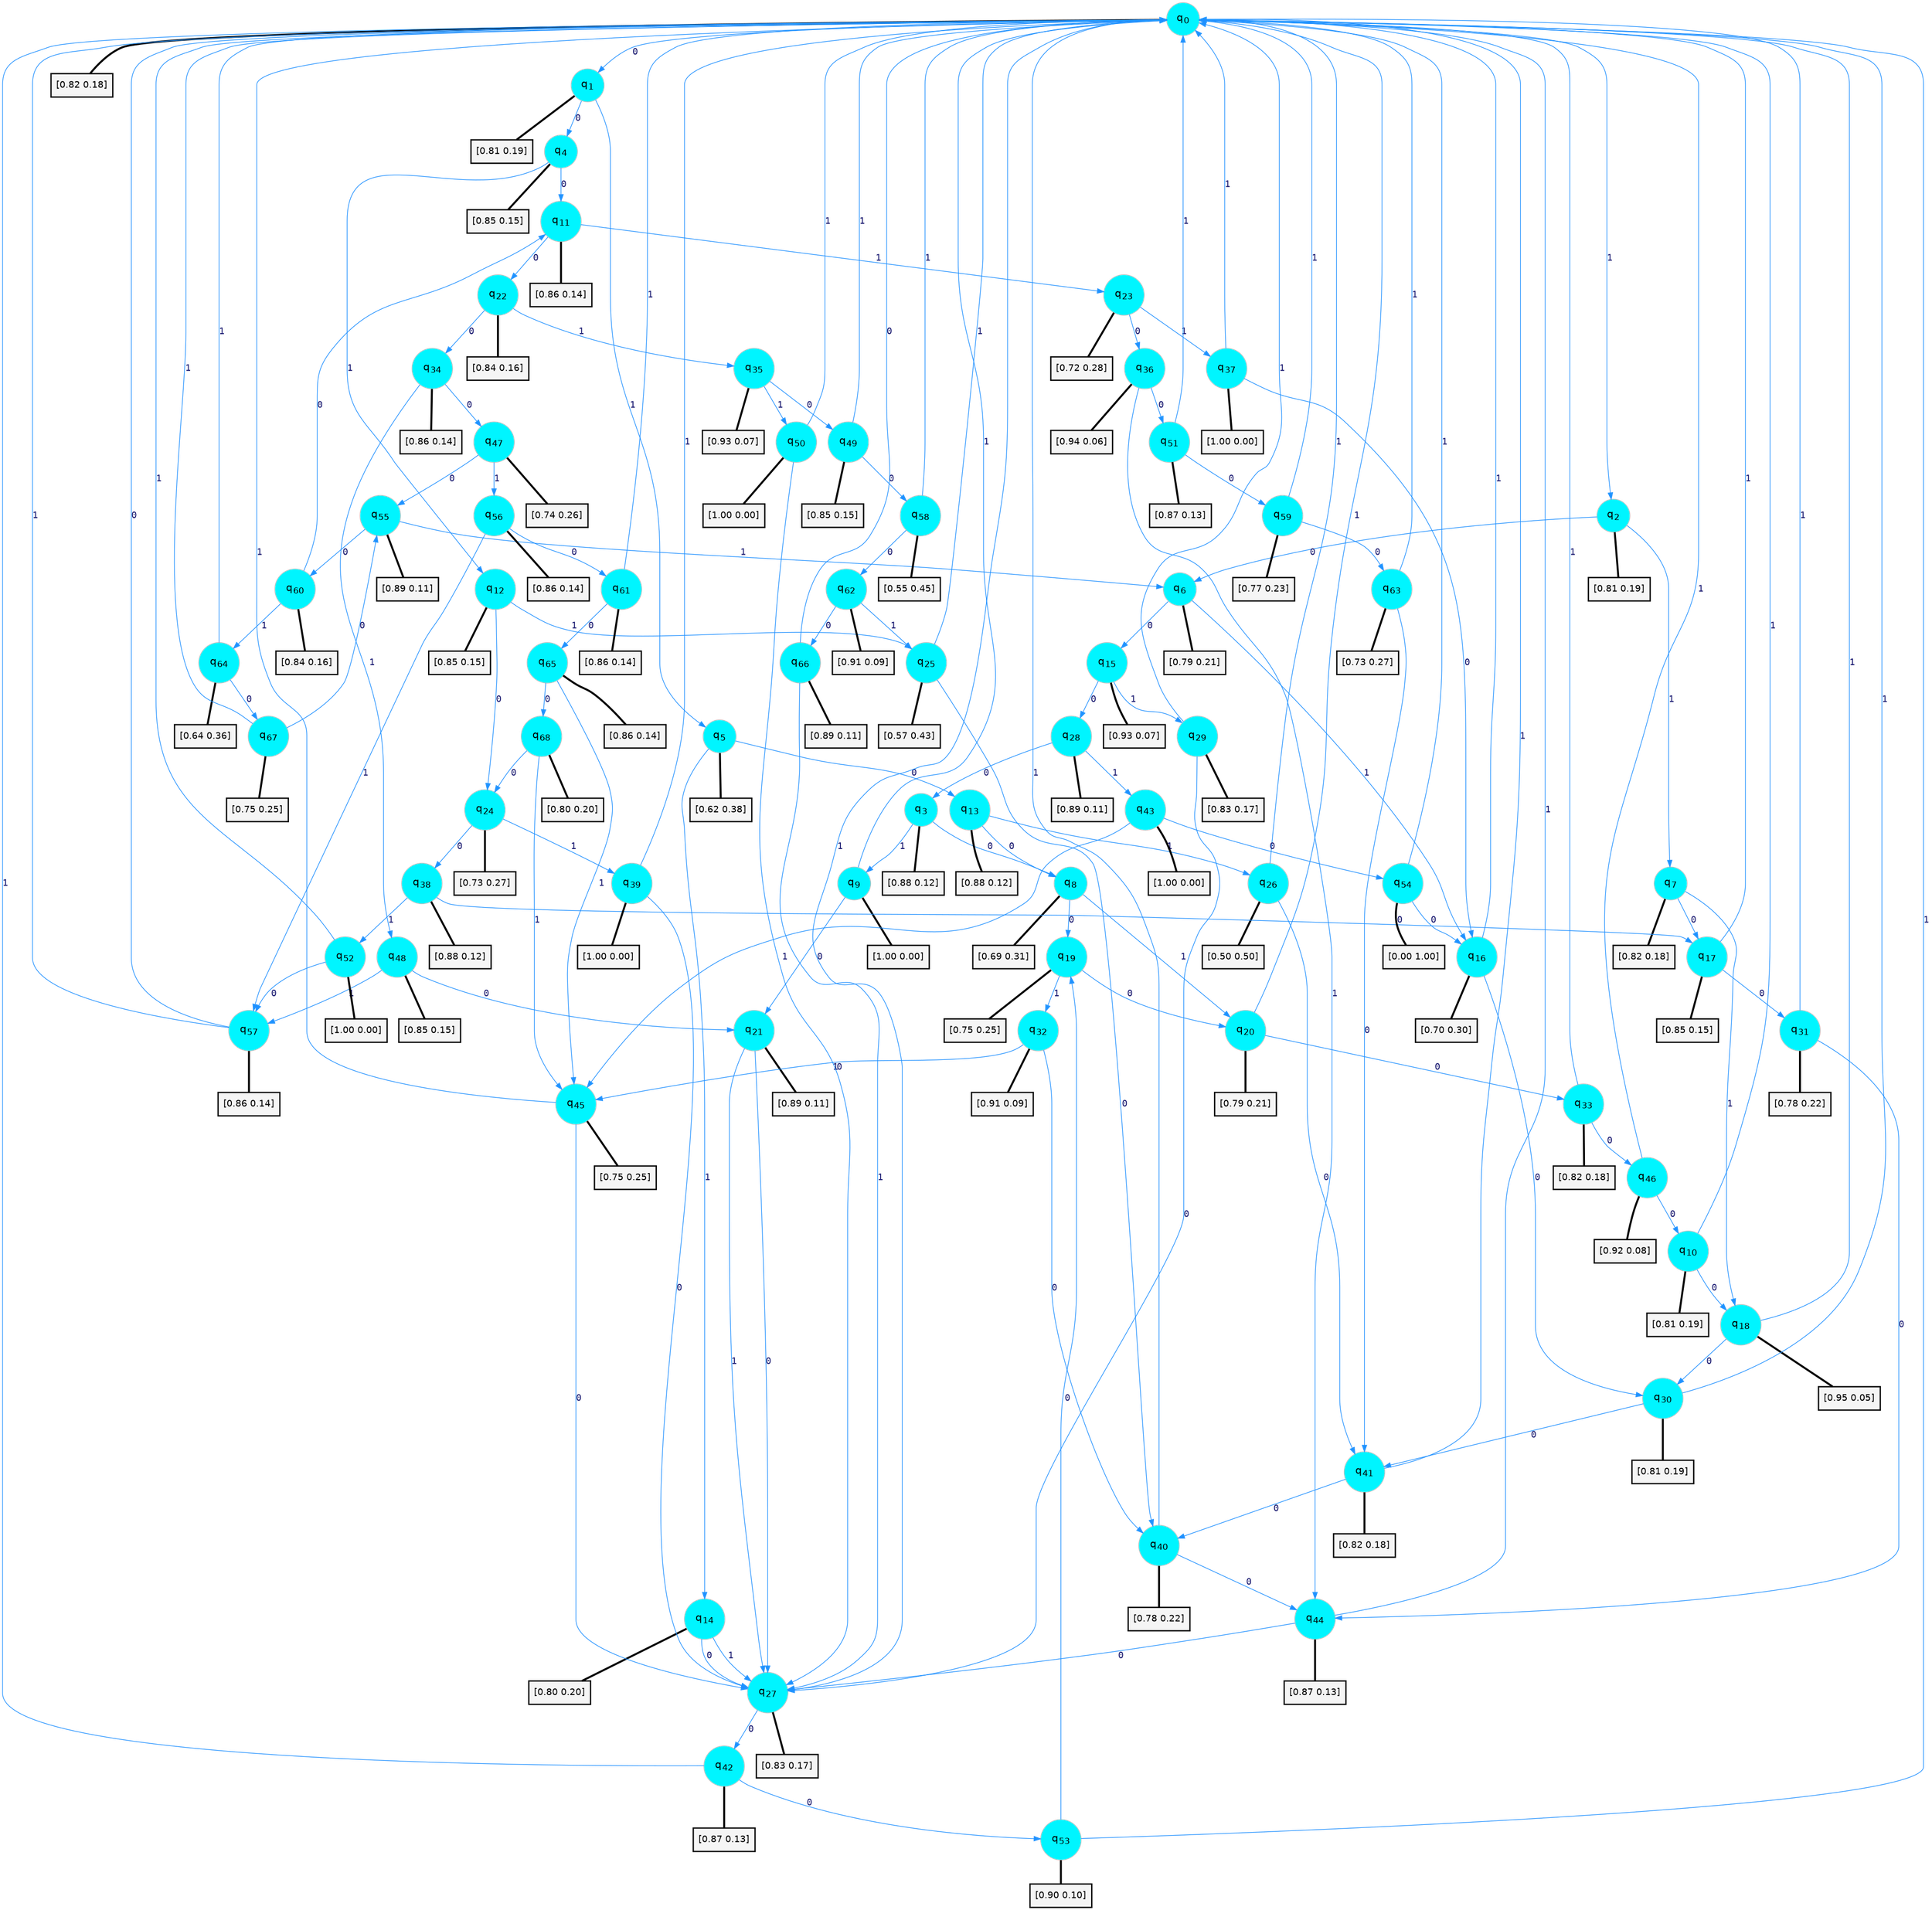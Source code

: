 digraph G {
graph [
bgcolor=transparent, dpi=300, rankdir=TD, size="40,25"];
node [
color=gray, fillcolor=turquoise1, fontcolor=black, fontname=Helvetica, fontsize=16, fontweight=bold, shape=circle, style=filled];
edge [
arrowsize=1, color=dodgerblue1, fontcolor=midnightblue, fontname=courier, fontweight=bold, penwidth=1, style=solid, weight=20];
0[label=<q<SUB>0</SUB>>];
1[label=<q<SUB>1</SUB>>];
2[label=<q<SUB>2</SUB>>];
3[label=<q<SUB>3</SUB>>];
4[label=<q<SUB>4</SUB>>];
5[label=<q<SUB>5</SUB>>];
6[label=<q<SUB>6</SUB>>];
7[label=<q<SUB>7</SUB>>];
8[label=<q<SUB>8</SUB>>];
9[label=<q<SUB>9</SUB>>];
10[label=<q<SUB>10</SUB>>];
11[label=<q<SUB>11</SUB>>];
12[label=<q<SUB>12</SUB>>];
13[label=<q<SUB>13</SUB>>];
14[label=<q<SUB>14</SUB>>];
15[label=<q<SUB>15</SUB>>];
16[label=<q<SUB>16</SUB>>];
17[label=<q<SUB>17</SUB>>];
18[label=<q<SUB>18</SUB>>];
19[label=<q<SUB>19</SUB>>];
20[label=<q<SUB>20</SUB>>];
21[label=<q<SUB>21</SUB>>];
22[label=<q<SUB>22</SUB>>];
23[label=<q<SUB>23</SUB>>];
24[label=<q<SUB>24</SUB>>];
25[label=<q<SUB>25</SUB>>];
26[label=<q<SUB>26</SUB>>];
27[label=<q<SUB>27</SUB>>];
28[label=<q<SUB>28</SUB>>];
29[label=<q<SUB>29</SUB>>];
30[label=<q<SUB>30</SUB>>];
31[label=<q<SUB>31</SUB>>];
32[label=<q<SUB>32</SUB>>];
33[label=<q<SUB>33</SUB>>];
34[label=<q<SUB>34</SUB>>];
35[label=<q<SUB>35</SUB>>];
36[label=<q<SUB>36</SUB>>];
37[label=<q<SUB>37</SUB>>];
38[label=<q<SUB>38</SUB>>];
39[label=<q<SUB>39</SUB>>];
40[label=<q<SUB>40</SUB>>];
41[label=<q<SUB>41</SUB>>];
42[label=<q<SUB>42</SUB>>];
43[label=<q<SUB>43</SUB>>];
44[label=<q<SUB>44</SUB>>];
45[label=<q<SUB>45</SUB>>];
46[label=<q<SUB>46</SUB>>];
47[label=<q<SUB>47</SUB>>];
48[label=<q<SUB>48</SUB>>];
49[label=<q<SUB>49</SUB>>];
50[label=<q<SUB>50</SUB>>];
51[label=<q<SUB>51</SUB>>];
52[label=<q<SUB>52</SUB>>];
53[label=<q<SUB>53</SUB>>];
54[label=<q<SUB>54</SUB>>];
55[label=<q<SUB>55</SUB>>];
56[label=<q<SUB>56</SUB>>];
57[label=<q<SUB>57</SUB>>];
58[label=<q<SUB>58</SUB>>];
59[label=<q<SUB>59</SUB>>];
60[label=<q<SUB>60</SUB>>];
61[label=<q<SUB>61</SUB>>];
62[label=<q<SUB>62</SUB>>];
63[label=<q<SUB>63</SUB>>];
64[label=<q<SUB>64</SUB>>];
65[label=<q<SUB>65</SUB>>];
66[label=<q<SUB>66</SUB>>];
67[label=<q<SUB>67</SUB>>];
68[label=<q<SUB>68</SUB>>];
69[label="[0.82 0.18]", shape=box,fontcolor=black, fontname=Helvetica, fontsize=14, penwidth=2, fillcolor=whitesmoke,color=black];
70[label="[0.81 0.19]", shape=box,fontcolor=black, fontname=Helvetica, fontsize=14, penwidth=2, fillcolor=whitesmoke,color=black];
71[label="[0.81 0.19]", shape=box,fontcolor=black, fontname=Helvetica, fontsize=14, penwidth=2, fillcolor=whitesmoke,color=black];
72[label="[0.88 0.12]", shape=box,fontcolor=black, fontname=Helvetica, fontsize=14, penwidth=2, fillcolor=whitesmoke,color=black];
73[label="[0.85 0.15]", shape=box,fontcolor=black, fontname=Helvetica, fontsize=14, penwidth=2, fillcolor=whitesmoke,color=black];
74[label="[0.62 0.38]", shape=box,fontcolor=black, fontname=Helvetica, fontsize=14, penwidth=2, fillcolor=whitesmoke,color=black];
75[label="[0.79 0.21]", shape=box,fontcolor=black, fontname=Helvetica, fontsize=14, penwidth=2, fillcolor=whitesmoke,color=black];
76[label="[0.82 0.18]", shape=box,fontcolor=black, fontname=Helvetica, fontsize=14, penwidth=2, fillcolor=whitesmoke,color=black];
77[label="[0.69 0.31]", shape=box,fontcolor=black, fontname=Helvetica, fontsize=14, penwidth=2, fillcolor=whitesmoke,color=black];
78[label="[1.00 0.00]", shape=box,fontcolor=black, fontname=Helvetica, fontsize=14, penwidth=2, fillcolor=whitesmoke,color=black];
79[label="[0.81 0.19]", shape=box,fontcolor=black, fontname=Helvetica, fontsize=14, penwidth=2, fillcolor=whitesmoke,color=black];
80[label="[0.86 0.14]", shape=box,fontcolor=black, fontname=Helvetica, fontsize=14, penwidth=2, fillcolor=whitesmoke,color=black];
81[label="[0.85 0.15]", shape=box,fontcolor=black, fontname=Helvetica, fontsize=14, penwidth=2, fillcolor=whitesmoke,color=black];
82[label="[0.88 0.12]", shape=box,fontcolor=black, fontname=Helvetica, fontsize=14, penwidth=2, fillcolor=whitesmoke,color=black];
83[label="[0.80 0.20]", shape=box,fontcolor=black, fontname=Helvetica, fontsize=14, penwidth=2, fillcolor=whitesmoke,color=black];
84[label="[0.93 0.07]", shape=box,fontcolor=black, fontname=Helvetica, fontsize=14, penwidth=2, fillcolor=whitesmoke,color=black];
85[label="[0.70 0.30]", shape=box,fontcolor=black, fontname=Helvetica, fontsize=14, penwidth=2, fillcolor=whitesmoke,color=black];
86[label="[0.85 0.15]", shape=box,fontcolor=black, fontname=Helvetica, fontsize=14, penwidth=2, fillcolor=whitesmoke,color=black];
87[label="[0.95 0.05]", shape=box,fontcolor=black, fontname=Helvetica, fontsize=14, penwidth=2, fillcolor=whitesmoke,color=black];
88[label="[0.75 0.25]", shape=box,fontcolor=black, fontname=Helvetica, fontsize=14, penwidth=2, fillcolor=whitesmoke,color=black];
89[label="[0.79 0.21]", shape=box,fontcolor=black, fontname=Helvetica, fontsize=14, penwidth=2, fillcolor=whitesmoke,color=black];
90[label="[0.89 0.11]", shape=box,fontcolor=black, fontname=Helvetica, fontsize=14, penwidth=2, fillcolor=whitesmoke,color=black];
91[label="[0.84 0.16]", shape=box,fontcolor=black, fontname=Helvetica, fontsize=14, penwidth=2, fillcolor=whitesmoke,color=black];
92[label="[0.72 0.28]", shape=box,fontcolor=black, fontname=Helvetica, fontsize=14, penwidth=2, fillcolor=whitesmoke,color=black];
93[label="[0.73 0.27]", shape=box,fontcolor=black, fontname=Helvetica, fontsize=14, penwidth=2, fillcolor=whitesmoke,color=black];
94[label="[0.57 0.43]", shape=box,fontcolor=black, fontname=Helvetica, fontsize=14, penwidth=2, fillcolor=whitesmoke,color=black];
95[label="[0.50 0.50]", shape=box,fontcolor=black, fontname=Helvetica, fontsize=14, penwidth=2, fillcolor=whitesmoke,color=black];
96[label="[0.83 0.17]", shape=box,fontcolor=black, fontname=Helvetica, fontsize=14, penwidth=2, fillcolor=whitesmoke,color=black];
97[label="[0.89 0.11]", shape=box,fontcolor=black, fontname=Helvetica, fontsize=14, penwidth=2, fillcolor=whitesmoke,color=black];
98[label="[0.83 0.17]", shape=box,fontcolor=black, fontname=Helvetica, fontsize=14, penwidth=2, fillcolor=whitesmoke,color=black];
99[label="[0.81 0.19]", shape=box,fontcolor=black, fontname=Helvetica, fontsize=14, penwidth=2, fillcolor=whitesmoke,color=black];
100[label="[0.78 0.22]", shape=box,fontcolor=black, fontname=Helvetica, fontsize=14, penwidth=2, fillcolor=whitesmoke,color=black];
101[label="[0.91 0.09]", shape=box,fontcolor=black, fontname=Helvetica, fontsize=14, penwidth=2, fillcolor=whitesmoke,color=black];
102[label="[0.82 0.18]", shape=box,fontcolor=black, fontname=Helvetica, fontsize=14, penwidth=2, fillcolor=whitesmoke,color=black];
103[label="[0.86 0.14]", shape=box,fontcolor=black, fontname=Helvetica, fontsize=14, penwidth=2, fillcolor=whitesmoke,color=black];
104[label="[0.93 0.07]", shape=box,fontcolor=black, fontname=Helvetica, fontsize=14, penwidth=2, fillcolor=whitesmoke,color=black];
105[label="[0.94 0.06]", shape=box,fontcolor=black, fontname=Helvetica, fontsize=14, penwidth=2, fillcolor=whitesmoke,color=black];
106[label="[1.00 0.00]", shape=box,fontcolor=black, fontname=Helvetica, fontsize=14, penwidth=2, fillcolor=whitesmoke,color=black];
107[label="[0.88 0.12]", shape=box,fontcolor=black, fontname=Helvetica, fontsize=14, penwidth=2, fillcolor=whitesmoke,color=black];
108[label="[1.00 0.00]", shape=box,fontcolor=black, fontname=Helvetica, fontsize=14, penwidth=2, fillcolor=whitesmoke,color=black];
109[label="[0.78 0.22]", shape=box,fontcolor=black, fontname=Helvetica, fontsize=14, penwidth=2, fillcolor=whitesmoke,color=black];
110[label="[0.82 0.18]", shape=box,fontcolor=black, fontname=Helvetica, fontsize=14, penwidth=2, fillcolor=whitesmoke,color=black];
111[label="[0.87 0.13]", shape=box,fontcolor=black, fontname=Helvetica, fontsize=14, penwidth=2, fillcolor=whitesmoke,color=black];
112[label="[1.00 0.00]", shape=box,fontcolor=black, fontname=Helvetica, fontsize=14, penwidth=2, fillcolor=whitesmoke,color=black];
113[label="[0.87 0.13]", shape=box,fontcolor=black, fontname=Helvetica, fontsize=14, penwidth=2, fillcolor=whitesmoke,color=black];
114[label="[0.75 0.25]", shape=box,fontcolor=black, fontname=Helvetica, fontsize=14, penwidth=2, fillcolor=whitesmoke,color=black];
115[label="[0.92 0.08]", shape=box,fontcolor=black, fontname=Helvetica, fontsize=14, penwidth=2, fillcolor=whitesmoke,color=black];
116[label="[0.74 0.26]", shape=box,fontcolor=black, fontname=Helvetica, fontsize=14, penwidth=2, fillcolor=whitesmoke,color=black];
117[label="[0.85 0.15]", shape=box,fontcolor=black, fontname=Helvetica, fontsize=14, penwidth=2, fillcolor=whitesmoke,color=black];
118[label="[0.85 0.15]", shape=box,fontcolor=black, fontname=Helvetica, fontsize=14, penwidth=2, fillcolor=whitesmoke,color=black];
119[label="[1.00 0.00]", shape=box,fontcolor=black, fontname=Helvetica, fontsize=14, penwidth=2, fillcolor=whitesmoke,color=black];
120[label="[0.87 0.13]", shape=box,fontcolor=black, fontname=Helvetica, fontsize=14, penwidth=2, fillcolor=whitesmoke,color=black];
121[label="[1.00 0.00]", shape=box,fontcolor=black, fontname=Helvetica, fontsize=14, penwidth=2, fillcolor=whitesmoke,color=black];
122[label="[0.90 0.10]", shape=box,fontcolor=black, fontname=Helvetica, fontsize=14, penwidth=2, fillcolor=whitesmoke,color=black];
123[label="[0.00 1.00]", shape=box,fontcolor=black, fontname=Helvetica, fontsize=14, penwidth=2, fillcolor=whitesmoke,color=black];
124[label="[0.89 0.11]", shape=box,fontcolor=black, fontname=Helvetica, fontsize=14, penwidth=2, fillcolor=whitesmoke,color=black];
125[label="[0.86 0.14]", shape=box,fontcolor=black, fontname=Helvetica, fontsize=14, penwidth=2, fillcolor=whitesmoke,color=black];
126[label="[0.86 0.14]", shape=box,fontcolor=black, fontname=Helvetica, fontsize=14, penwidth=2, fillcolor=whitesmoke,color=black];
127[label="[0.55 0.45]", shape=box,fontcolor=black, fontname=Helvetica, fontsize=14, penwidth=2, fillcolor=whitesmoke,color=black];
128[label="[0.77 0.23]", shape=box,fontcolor=black, fontname=Helvetica, fontsize=14, penwidth=2, fillcolor=whitesmoke,color=black];
129[label="[0.84 0.16]", shape=box,fontcolor=black, fontname=Helvetica, fontsize=14, penwidth=2, fillcolor=whitesmoke,color=black];
130[label="[0.86 0.14]", shape=box,fontcolor=black, fontname=Helvetica, fontsize=14, penwidth=2, fillcolor=whitesmoke,color=black];
131[label="[0.91 0.09]", shape=box,fontcolor=black, fontname=Helvetica, fontsize=14, penwidth=2, fillcolor=whitesmoke,color=black];
132[label="[0.73 0.27]", shape=box,fontcolor=black, fontname=Helvetica, fontsize=14, penwidth=2, fillcolor=whitesmoke,color=black];
133[label="[0.64 0.36]", shape=box,fontcolor=black, fontname=Helvetica, fontsize=14, penwidth=2, fillcolor=whitesmoke,color=black];
134[label="[0.86 0.14]", shape=box,fontcolor=black, fontname=Helvetica, fontsize=14, penwidth=2, fillcolor=whitesmoke,color=black];
135[label="[0.89 0.11]", shape=box,fontcolor=black, fontname=Helvetica, fontsize=14, penwidth=2, fillcolor=whitesmoke,color=black];
136[label="[0.75 0.25]", shape=box,fontcolor=black, fontname=Helvetica, fontsize=14, penwidth=2, fillcolor=whitesmoke,color=black];
137[label="[0.80 0.20]", shape=box,fontcolor=black, fontname=Helvetica, fontsize=14, penwidth=2, fillcolor=whitesmoke,color=black];
0->1 [label=0];
0->2 [label=1];
0->69 [arrowhead=none, penwidth=3,color=black];
1->4 [label=0];
1->5 [label=1];
1->70 [arrowhead=none, penwidth=3,color=black];
2->6 [label=0];
2->7 [label=1];
2->71 [arrowhead=none, penwidth=3,color=black];
3->8 [label=0];
3->9 [label=1];
3->72 [arrowhead=none, penwidth=3,color=black];
4->11 [label=0];
4->12 [label=1];
4->73 [arrowhead=none, penwidth=3,color=black];
5->13 [label=0];
5->14 [label=1];
5->74 [arrowhead=none, penwidth=3,color=black];
6->15 [label=0];
6->16 [label=1];
6->75 [arrowhead=none, penwidth=3,color=black];
7->17 [label=0];
7->18 [label=1];
7->76 [arrowhead=none, penwidth=3,color=black];
8->19 [label=0];
8->20 [label=1];
8->77 [arrowhead=none, penwidth=3,color=black];
9->21 [label=0];
9->0 [label=1];
9->78 [arrowhead=none, penwidth=3,color=black];
10->18 [label=0];
10->0 [label=1];
10->79 [arrowhead=none, penwidth=3,color=black];
11->22 [label=0];
11->23 [label=1];
11->80 [arrowhead=none, penwidth=3,color=black];
12->24 [label=0];
12->25 [label=1];
12->81 [arrowhead=none, penwidth=3,color=black];
13->8 [label=0];
13->26 [label=1];
13->82 [arrowhead=none, penwidth=3,color=black];
14->27 [label=0];
14->27 [label=1];
14->83 [arrowhead=none, penwidth=3,color=black];
15->28 [label=0];
15->29 [label=1];
15->84 [arrowhead=none, penwidth=3,color=black];
16->30 [label=0];
16->0 [label=1];
16->85 [arrowhead=none, penwidth=3,color=black];
17->31 [label=0];
17->0 [label=1];
17->86 [arrowhead=none, penwidth=3,color=black];
18->30 [label=0];
18->0 [label=1];
18->87 [arrowhead=none, penwidth=3,color=black];
19->20 [label=0];
19->32 [label=1];
19->88 [arrowhead=none, penwidth=3,color=black];
20->33 [label=0];
20->0 [label=1];
20->89 [arrowhead=none, penwidth=3,color=black];
21->27 [label=0];
21->27 [label=1];
21->90 [arrowhead=none, penwidth=3,color=black];
22->34 [label=0];
22->35 [label=1];
22->91 [arrowhead=none, penwidth=3,color=black];
23->36 [label=0];
23->37 [label=1];
23->92 [arrowhead=none, penwidth=3,color=black];
24->38 [label=0];
24->39 [label=1];
24->93 [arrowhead=none, penwidth=3,color=black];
25->40 [label=0];
25->0 [label=1];
25->94 [arrowhead=none, penwidth=3,color=black];
26->41 [label=0];
26->0 [label=1];
26->95 [arrowhead=none, penwidth=3,color=black];
27->42 [label=0];
27->0 [label=1];
27->96 [arrowhead=none, penwidth=3,color=black];
28->3 [label=0];
28->43 [label=1];
28->97 [arrowhead=none, penwidth=3,color=black];
29->27 [label=0];
29->0 [label=1];
29->98 [arrowhead=none, penwidth=3,color=black];
30->41 [label=0];
30->0 [label=1];
30->99 [arrowhead=none, penwidth=3,color=black];
31->44 [label=0];
31->0 [label=1];
31->100 [arrowhead=none, penwidth=3,color=black];
32->40 [label=0];
32->45 [label=1];
32->101 [arrowhead=none, penwidth=3,color=black];
33->46 [label=0];
33->0 [label=1];
33->102 [arrowhead=none, penwidth=3,color=black];
34->47 [label=0];
34->48 [label=1];
34->103 [arrowhead=none, penwidth=3,color=black];
35->49 [label=0];
35->50 [label=1];
35->104 [arrowhead=none, penwidth=3,color=black];
36->51 [label=0];
36->44 [label=1];
36->105 [arrowhead=none, penwidth=3,color=black];
37->16 [label=0];
37->0 [label=1];
37->106 [arrowhead=none, penwidth=3,color=black];
38->17 [label=0];
38->52 [label=1];
38->107 [arrowhead=none, penwidth=3,color=black];
39->27 [label=0];
39->0 [label=1];
39->108 [arrowhead=none, penwidth=3,color=black];
40->44 [label=0];
40->0 [label=1];
40->109 [arrowhead=none, penwidth=3,color=black];
41->40 [label=0];
41->0 [label=1];
41->110 [arrowhead=none, penwidth=3,color=black];
42->53 [label=0];
42->0 [label=1];
42->111 [arrowhead=none, penwidth=3,color=black];
43->54 [label=0];
43->45 [label=1];
43->112 [arrowhead=none, penwidth=3,color=black];
44->27 [label=0];
44->0 [label=1];
44->113 [arrowhead=none, penwidth=3,color=black];
45->27 [label=0];
45->0 [label=1];
45->114 [arrowhead=none, penwidth=3,color=black];
46->10 [label=0];
46->0 [label=1];
46->115 [arrowhead=none, penwidth=3,color=black];
47->55 [label=0];
47->56 [label=1];
47->116 [arrowhead=none, penwidth=3,color=black];
48->21 [label=0];
48->57 [label=1];
48->117 [arrowhead=none, penwidth=3,color=black];
49->58 [label=0];
49->0 [label=1];
49->118 [arrowhead=none, penwidth=3,color=black];
50->27 [label=0];
50->0 [label=1];
50->119 [arrowhead=none, penwidth=3,color=black];
51->59 [label=0];
51->0 [label=1];
51->120 [arrowhead=none, penwidth=3,color=black];
52->57 [label=0];
52->0 [label=1];
52->121 [arrowhead=none, penwidth=3,color=black];
53->19 [label=0];
53->0 [label=1];
53->122 [arrowhead=none, penwidth=3,color=black];
54->16 [label=0];
54->0 [label=1];
54->123 [arrowhead=none, penwidth=3,color=black];
55->60 [label=0];
55->6 [label=1];
55->124 [arrowhead=none, penwidth=3,color=black];
56->61 [label=0];
56->57 [label=1];
56->125 [arrowhead=none, penwidth=3,color=black];
57->0 [label=0];
57->0 [label=1];
57->126 [arrowhead=none, penwidth=3,color=black];
58->62 [label=0];
58->0 [label=1];
58->127 [arrowhead=none, penwidth=3,color=black];
59->63 [label=0];
59->0 [label=1];
59->128 [arrowhead=none, penwidth=3,color=black];
60->11 [label=0];
60->64 [label=1];
60->129 [arrowhead=none, penwidth=3,color=black];
61->65 [label=0];
61->0 [label=1];
61->130 [arrowhead=none, penwidth=3,color=black];
62->66 [label=0];
62->25 [label=1];
62->131 [arrowhead=none, penwidth=3,color=black];
63->41 [label=0];
63->0 [label=1];
63->132 [arrowhead=none, penwidth=3,color=black];
64->67 [label=0];
64->0 [label=1];
64->133 [arrowhead=none, penwidth=3,color=black];
65->68 [label=0];
65->45 [label=1];
65->134 [arrowhead=none, penwidth=3,color=black];
66->0 [label=0];
66->27 [label=1];
66->135 [arrowhead=none, penwidth=3,color=black];
67->55 [label=0];
67->0 [label=1];
67->136 [arrowhead=none, penwidth=3,color=black];
68->24 [label=0];
68->45 [label=1];
68->137 [arrowhead=none, penwidth=3,color=black];
}
